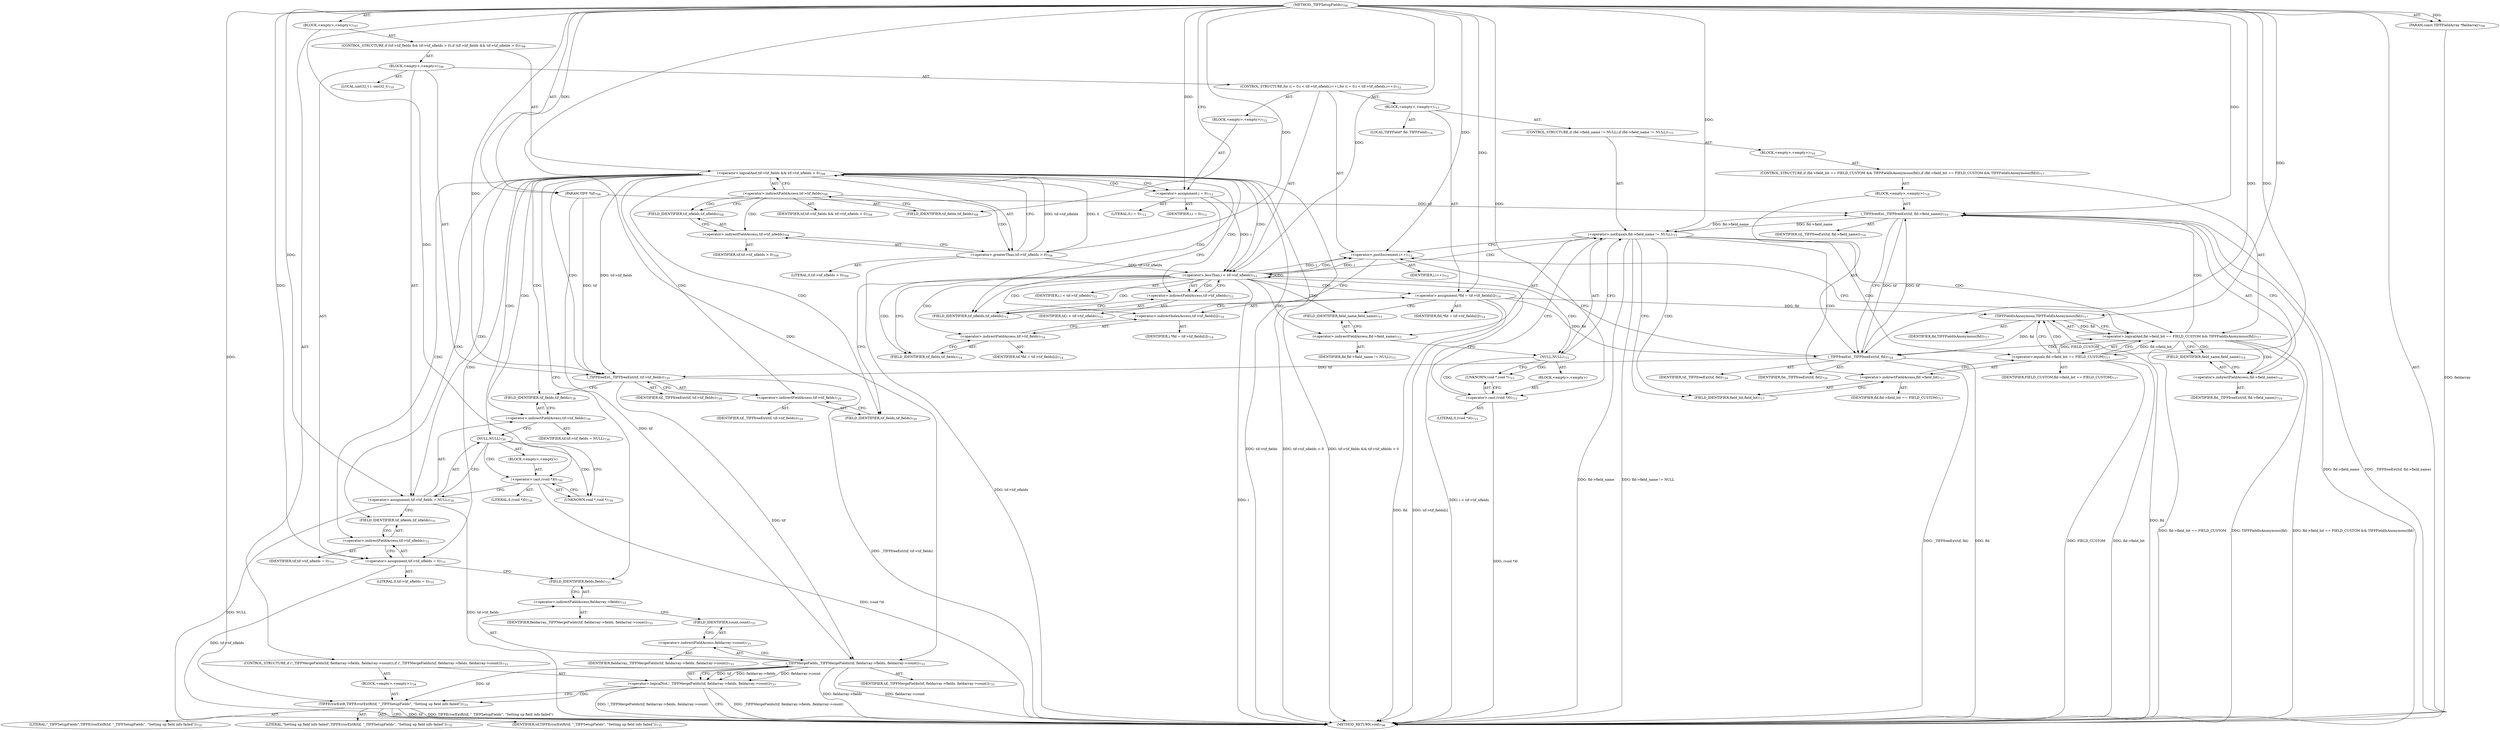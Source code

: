 digraph "_TIFFSetupFields" {  
"26693" [label = <(METHOD,_TIFFSetupFields)<SUB>706</SUB>> ]
"26694" [label = <(PARAM,TIFF *tif)<SUB>706</SUB>> ]
"26695" [label = <(PARAM,const TIFFFieldArray *fieldarray)<SUB>706</SUB>> ]
"26696" [label = <(BLOCK,&lt;empty&gt;,&lt;empty&gt;)<SUB>707</SUB>> ]
"26697" [label = <(CONTROL_STRUCTURE,if (tif-&gt;tif_fields &amp;&amp; tif-&gt;tif_nfields &gt; 0),if (tif-&gt;tif_fields &amp;&amp; tif-&gt;tif_nfields &gt; 0))<SUB>708</SUB>> ]
"26698" [label = <(&lt;operator&gt;.logicalAnd,tif-&gt;tif_fields &amp;&amp; tif-&gt;tif_nfields &gt; 0)<SUB>708</SUB>> ]
"26699" [label = <(&lt;operator&gt;.indirectFieldAccess,tif-&gt;tif_fields)<SUB>708</SUB>> ]
"26700" [label = <(IDENTIFIER,tif,tif-&gt;tif_fields &amp;&amp; tif-&gt;tif_nfields &gt; 0)<SUB>708</SUB>> ]
"26701" [label = <(FIELD_IDENTIFIER,tif_fields,tif_fields)<SUB>708</SUB>> ]
"26702" [label = <(&lt;operator&gt;.greaterThan,tif-&gt;tif_nfields &gt; 0)<SUB>708</SUB>> ]
"26703" [label = <(&lt;operator&gt;.indirectFieldAccess,tif-&gt;tif_nfields)<SUB>708</SUB>> ]
"26704" [label = <(IDENTIFIER,tif,tif-&gt;tif_nfields &gt; 0)<SUB>708</SUB>> ]
"26705" [label = <(FIELD_IDENTIFIER,tif_nfields,tif_nfields)<SUB>708</SUB>> ]
"26706" [label = <(LITERAL,0,tif-&gt;tif_nfields &gt; 0)<SUB>708</SUB>> ]
"26707" [label = <(BLOCK,&lt;empty&gt;,&lt;empty&gt;)<SUB>709</SUB>> ]
"26708" [label = <(LOCAL,uint32_t i: uint32_t)<SUB>710</SUB>> ]
"26709" [label = <(CONTROL_STRUCTURE,for (i = 0;i &lt; tif-&gt;tif_nfields;i++),for (i = 0;i &lt; tif-&gt;tif_nfields;i++))<SUB>712</SUB>> ]
"26710" [label = <(BLOCK,&lt;empty&gt;,&lt;empty&gt;)<SUB>712</SUB>> ]
"26711" [label = <(&lt;operator&gt;.assignment,i = 0)<SUB>712</SUB>> ]
"26712" [label = <(IDENTIFIER,i,i = 0)<SUB>712</SUB>> ]
"26713" [label = <(LITERAL,0,i = 0)<SUB>712</SUB>> ]
"26714" [label = <(&lt;operator&gt;.lessThan,i &lt; tif-&gt;tif_nfields)<SUB>712</SUB>> ]
"26715" [label = <(IDENTIFIER,i,i &lt; tif-&gt;tif_nfields)<SUB>712</SUB>> ]
"26716" [label = <(&lt;operator&gt;.indirectFieldAccess,tif-&gt;tif_nfields)<SUB>712</SUB>> ]
"26717" [label = <(IDENTIFIER,tif,i &lt; tif-&gt;tif_nfields)<SUB>712</SUB>> ]
"26718" [label = <(FIELD_IDENTIFIER,tif_nfields,tif_nfields)<SUB>712</SUB>> ]
"26719" [label = <(&lt;operator&gt;.postIncrement,i++)<SUB>712</SUB>> ]
"26720" [label = <(IDENTIFIER,i,i++)<SUB>712</SUB>> ]
"26721" [label = <(BLOCK,&lt;empty&gt;,&lt;empty&gt;)<SUB>713</SUB>> ]
"26722" [label = <(LOCAL,TIFFField* fld: TIFFField)<SUB>714</SUB>> ]
"26723" [label = <(&lt;operator&gt;.assignment,*fld = tif-&gt;tif_fields[i])<SUB>714</SUB>> ]
"26724" [label = <(IDENTIFIER,fld,*fld = tif-&gt;tif_fields[i])<SUB>714</SUB>> ]
"26725" [label = <(&lt;operator&gt;.indirectIndexAccess,tif-&gt;tif_fields[i])<SUB>714</SUB>> ]
"26726" [label = <(&lt;operator&gt;.indirectFieldAccess,tif-&gt;tif_fields)<SUB>714</SUB>> ]
"26727" [label = <(IDENTIFIER,tif,*fld = tif-&gt;tif_fields[i])<SUB>714</SUB>> ]
"26728" [label = <(FIELD_IDENTIFIER,tif_fields,tif_fields)<SUB>714</SUB>> ]
"26729" [label = <(IDENTIFIER,i,*fld = tif-&gt;tif_fields[i])<SUB>714</SUB>> ]
"26730" [label = <(CONTROL_STRUCTURE,if (fld-&gt;field_name != NULL),if (fld-&gt;field_name != NULL))<SUB>715</SUB>> ]
"26731" [label = <(&lt;operator&gt;.notEquals,fld-&gt;field_name != NULL)<SUB>715</SUB>> ]
"26732" [label = <(&lt;operator&gt;.indirectFieldAccess,fld-&gt;field_name)<SUB>715</SUB>> ]
"26733" [label = <(IDENTIFIER,fld,fld-&gt;field_name != NULL)<SUB>715</SUB>> ]
"26734" [label = <(FIELD_IDENTIFIER,field_name,field_name)<SUB>715</SUB>> ]
"26735" [label = <(NULL,NULL)<SUB>715</SUB>> ]
"26736" [label = <(BLOCK,&lt;empty&gt;,&lt;empty&gt;)> ]
"26737" [label = <(&lt;operator&gt;.cast,(void *)0)<SUB>715</SUB>> ]
"26738" [label = <(UNKNOWN,void *,void *)<SUB>715</SUB>> ]
"26739" [label = <(LITERAL,0,(void *)0)<SUB>715</SUB>> ]
"26740" [label = <(BLOCK,&lt;empty&gt;,&lt;empty&gt;)<SUB>716</SUB>> ]
"26741" [label = <(CONTROL_STRUCTURE,if (fld-&gt;field_bit == FIELD_CUSTOM &amp;&amp; TIFFFieldIsAnonymous(fld)),if (fld-&gt;field_bit == FIELD_CUSTOM &amp;&amp; TIFFFieldIsAnonymous(fld)))<SUB>717</SUB>> ]
"26742" [label = <(&lt;operator&gt;.logicalAnd,fld-&gt;field_bit == FIELD_CUSTOM &amp;&amp; TIFFFieldIsAnonymous(fld))<SUB>717</SUB>> ]
"26743" [label = <(&lt;operator&gt;.equals,fld-&gt;field_bit == FIELD_CUSTOM)<SUB>717</SUB>> ]
"26744" [label = <(&lt;operator&gt;.indirectFieldAccess,fld-&gt;field_bit)<SUB>717</SUB>> ]
"26745" [label = <(IDENTIFIER,fld,fld-&gt;field_bit == FIELD_CUSTOM)<SUB>717</SUB>> ]
"26746" [label = <(FIELD_IDENTIFIER,field_bit,field_bit)<SUB>717</SUB>> ]
"26747" [label = <(IDENTIFIER,FIELD_CUSTOM,fld-&gt;field_bit == FIELD_CUSTOM)<SUB>717</SUB>> ]
"26748" [label = <(TIFFFieldIsAnonymous,TIFFFieldIsAnonymous(fld))<SUB>717</SUB>> ]
"26749" [label = <(IDENTIFIER,fld,TIFFFieldIsAnonymous(fld))<SUB>717</SUB>> ]
"26750" [label = <(BLOCK,&lt;empty&gt;,&lt;empty&gt;)<SUB>718</SUB>> ]
"26751" [label = <(_TIFFfreeExt,_TIFFfreeExt(tif, fld-&gt;field_name))<SUB>719</SUB>> ]
"26752" [label = <(IDENTIFIER,tif,_TIFFfreeExt(tif, fld-&gt;field_name))<SUB>719</SUB>> ]
"26753" [label = <(&lt;operator&gt;.indirectFieldAccess,fld-&gt;field_name)<SUB>719</SUB>> ]
"26754" [label = <(IDENTIFIER,fld,_TIFFfreeExt(tif, fld-&gt;field_name))<SUB>719</SUB>> ]
"26755" [label = <(FIELD_IDENTIFIER,field_name,field_name)<SUB>719</SUB>> ]
"26756" [label = <(_TIFFfreeExt,_TIFFfreeExt(tif, fld))<SUB>724</SUB>> ]
"26757" [label = <(IDENTIFIER,tif,_TIFFfreeExt(tif, fld))<SUB>724</SUB>> ]
"26758" [label = <(IDENTIFIER,fld,_TIFFfreeExt(tif, fld))<SUB>724</SUB>> ]
"26759" [label = <(_TIFFfreeExt,_TIFFfreeExt(tif, tif-&gt;tif_fields))<SUB>729</SUB>> ]
"26760" [label = <(IDENTIFIER,tif,_TIFFfreeExt(tif, tif-&gt;tif_fields))<SUB>729</SUB>> ]
"26761" [label = <(&lt;operator&gt;.indirectFieldAccess,tif-&gt;tif_fields)<SUB>729</SUB>> ]
"26762" [label = <(IDENTIFIER,tif,_TIFFfreeExt(tif, tif-&gt;tif_fields))<SUB>729</SUB>> ]
"26763" [label = <(FIELD_IDENTIFIER,tif_fields,tif_fields)<SUB>729</SUB>> ]
"26764" [label = <(&lt;operator&gt;.assignment,tif-&gt;tif_fields = NULL)<SUB>730</SUB>> ]
"26765" [label = <(&lt;operator&gt;.indirectFieldAccess,tif-&gt;tif_fields)<SUB>730</SUB>> ]
"26766" [label = <(IDENTIFIER,tif,tif-&gt;tif_fields = NULL)<SUB>730</SUB>> ]
"26767" [label = <(FIELD_IDENTIFIER,tif_fields,tif_fields)<SUB>730</SUB>> ]
"26768" [label = <(NULL,NULL)<SUB>730</SUB>> ]
"26769" [label = <(BLOCK,&lt;empty&gt;,&lt;empty&gt;)> ]
"26770" [label = <(&lt;operator&gt;.cast,(void *)0)<SUB>730</SUB>> ]
"26771" [label = <(UNKNOWN,void *,void *)<SUB>730</SUB>> ]
"26772" [label = <(LITERAL,0,(void *)0)<SUB>730</SUB>> ]
"26773" [label = <(&lt;operator&gt;.assignment,tif-&gt;tif_nfields = 0)<SUB>731</SUB>> ]
"26774" [label = <(&lt;operator&gt;.indirectFieldAccess,tif-&gt;tif_nfields)<SUB>731</SUB>> ]
"26775" [label = <(IDENTIFIER,tif,tif-&gt;tif_nfields = 0)<SUB>731</SUB>> ]
"26776" [label = <(FIELD_IDENTIFIER,tif_nfields,tif_nfields)<SUB>731</SUB>> ]
"26777" [label = <(LITERAL,0,tif-&gt;tif_nfields = 0)<SUB>731</SUB>> ]
"26778" [label = <(CONTROL_STRUCTURE,if (!_TIFFMergeFields(tif, fieldarray-&gt;fields, fieldarray-&gt;count)),if (!_TIFFMergeFields(tif, fieldarray-&gt;fields, fieldarray-&gt;count)))<SUB>733</SUB>> ]
"26779" [label = <(&lt;operator&gt;.logicalNot,!_TIFFMergeFields(tif, fieldarray-&gt;fields, fieldarray-&gt;count))<SUB>733</SUB>> ]
"26780" [label = <(_TIFFMergeFields,_TIFFMergeFields(tif, fieldarray-&gt;fields, fieldarray-&gt;count))<SUB>733</SUB>> ]
"26781" [label = <(IDENTIFIER,tif,_TIFFMergeFields(tif, fieldarray-&gt;fields, fieldarray-&gt;count))<SUB>733</SUB>> ]
"26782" [label = <(&lt;operator&gt;.indirectFieldAccess,fieldarray-&gt;fields)<SUB>733</SUB>> ]
"26783" [label = <(IDENTIFIER,fieldarray,_TIFFMergeFields(tif, fieldarray-&gt;fields, fieldarray-&gt;count))<SUB>733</SUB>> ]
"26784" [label = <(FIELD_IDENTIFIER,fields,fields)<SUB>733</SUB>> ]
"26785" [label = <(&lt;operator&gt;.indirectFieldAccess,fieldarray-&gt;count)<SUB>733</SUB>> ]
"26786" [label = <(IDENTIFIER,fieldarray,_TIFFMergeFields(tif, fieldarray-&gt;fields, fieldarray-&gt;count))<SUB>733</SUB>> ]
"26787" [label = <(FIELD_IDENTIFIER,count,count)<SUB>733</SUB>> ]
"26788" [label = <(BLOCK,&lt;empty&gt;,&lt;empty&gt;)<SUB>734</SUB>> ]
"26789" [label = <(TIFFErrorExtR,TIFFErrorExtR(tif, &quot;_TIFFSetupFields&quot;, &quot;Setting up field info failed&quot;))<SUB>735</SUB>> ]
"26790" [label = <(IDENTIFIER,tif,TIFFErrorExtR(tif, &quot;_TIFFSetupFields&quot;, &quot;Setting up field info failed&quot;))<SUB>735</SUB>> ]
"26791" [label = <(LITERAL,&quot;_TIFFSetupFields&quot;,TIFFErrorExtR(tif, &quot;_TIFFSetupFields&quot;, &quot;Setting up field info failed&quot;))<SUB>735</SUB>> ]
"26792" [label = <(LITERAL,&quot;Setting up field info failed&quot;,TIFFErrorExtR(tif, &quot;_TIFFSetupFields&quot;, &quot;Setting up field info failed&quot;))<SUB>735</SUB>> ]
"26793" [label = <(METHOD_RETURN,void)<SUB>706</SUB>> ]
  "26693" -> "26694"  [ label = "AST: "] 
  "26693" -> "26695"  [ label = "AST: "] 
  "26693" -> "26696"  [ label = "AST: "] 
  "26693" -> "26793"  [ label = "AST: "] 
  "26696" -> "26697"  [ label = "AST: "] 
  "26696" -> "26778"  [ label = "AST: "] 
  "26697" -> "26698"  [ label = "AST: "] 
  "26697" -> "26707"  [ label = "AST: "] 
  "26698" -> "26699"  [ label = "AST: "] 
  "26698" -> "26702"  [ label = "AST: "] 
  "26699" -> "26700"  [ label = "AST: "] 
  "26699" -> "26701"  [ label = "AST: "] 
  "26702" -> "26703"  [ label = "AST: "] 
  "26702" -> "26706"  [ label = "AST: "] 
  "26703" -> "26704"  [ label = "AST: "] 
  "26703" -> "26705"  [ label = "AST: "] 
  "26707" -> "26708"  [ label = "AST: "] 
  "26707" -> "26709"  [ label = "AST: "] 
  "26707" -> "26759"  [ label = "AST: "] 
  "26707" -> "26764"  [ label = "AST: "] 
  "26707" -> "26773"  [ label = "AST: "] 
  "26709" -> "26710"  [ label = "AST: "] 
  "26709" -> "26714"  [ label = "AST: "] 
  "26709" -> "26719"  [ label = "AST: "] 
  "26709" -> "26721"  [ label = "AST: "] 
  "26710" -> "26711"  [ label = "AST: "] 
  "26711" -> "26712"  [ label = "AST: "] 
  "26711" -> "26713"  [ label = "AST: "] 
  "26714" -> "26715"  [ label = "AST: "] 
  "26714" -> "26716"  [ label = "AST: "] 
  "26716" -> "26717"  [ label = "AST: "] 
  "26716" -> "26718"  [ label = "AST: "] 
  "26719" -> "26720"  [ label = "AST: "] 
  "26721" -> "26722"  [ label = "AST: "] 
  "26721" -> "26723"  [ label = "AST: "] 
  "26721" -> "26730"  [ label = "AST: "] 
  "26723" -> "26724"  [ label = "AST: "] 
  "26723" -> "26725"  [ label = "AST: "] 
  "26725" -> "26726"  [ label = "AST: "] 
  "26725" -> "26729"  [ label = "AST: "] 
  "26726" -> "26727"  [ label = "AST: "] 
  "26726" -> "26728"  [ label = "AST: "] 
  "26730" -> "26731"  [ label = "AST: "] 
  "26730" -> "26740"  [ label = "AST: "] 
  "26731" -> "26732"  [ label = "AST: "] 
  "26731" -> "26735"  [ label = "AST: "] 
  "26732" -> "26733"  [ label = "AST: "] 
  "26732" -> "26734"  [ label = "AST: "] 
  "26735" -> "26736"  [ label = "AST: "] 
  "26736" -> "26737"  [ label = "AST: "] 
  "26737" -> "26738"  [ label = "AST: "] 
  "26737" -> "26739"  [ label = "AST: "] 
  "26740" -> "26741"  [ label = "AST: "] 
  "26741" -> "26742"  [ label = "AST: "] 
  "26741" -> "26750"  [ label = "AST: "] 
  "26742" -> "26743"  [ label = "AST: "] 
  "26742" -> "26748"  [ label = "AST: "] 
  "26743" -> "26744"  [ label = "AST: "] 
  "26743" -> "26747"  [ label = "AST: "] 
  "26744" -> "26745"  [ label = "AST: "] 
  "26744" -> "26746"  [ label = "AST: "] 
  "26748" -> "26749"  [ label = "AST: "] 
  "26750" -> "26751"  [ label = "AST: "] 
  "26750" -> "26756"  [ label = "AST: "] 
  "26751" -> "26752"  [ label = "AST: "] 
  "26751" -> "26753"  [ label = "AST: "] 
  "26753" -> "26754"  [ label = "AST: "] 
  "26753" -> "26755"  [ label = "AST: "] 
  "26756" -> "26757"  [ label = "AST: "] 
  "26756" -> "26758"  [ label = "AST: "] 
  "26759" -> "26760"  [ label = "AST: "] 
  "26759" -> "26761"  [ label = "AST: "] 
  "26761" -> "26762"  [ label = "AST: "] 
  "26761" -> "26763"  [ label = "AST: "] 
  "26764" -> "26765"  [ label = "AST: "] 
  "26764" -> "26768"  [ label = "AST: "] 
  "26765" -> "26766"  [ label = "AST: "] 
  "26765" -> "26767"  [ label = "AST: "] 
  "26768" -> "26769"  [ label = "AST: "] 
  "26769" -> "26770"  [ label = "AST: "] 
  "26770" -> "26771"  [ label = "AST: "] 
  "26770" -> "26772"  [ label = "AST: "] 
  "26773" -> "26774"  [ label = "AST: "] 
  "26773" -> "26777"  [ label = "AST: "] 
  "26774" -> "26775"  [ label = "AST: "] 
  "26774" -> "26776"  [ label = "AST: "] 
  "26778" -> "26779"  [ label = "AST: "] 
  "26778" -> "26788"  [ label = "AST: "] 
  "26779" -> "26780"  [ label = "AST: "] 
  "26780" -> "26781"  [ label = "AST: "] 
  "26780" -> "26782"  [ label = "AST: "] 
  "26780" -> "26785"  [ label = "AST: "] 
  "26782" -> "26783"  [ label = "AST: "] 
  "26782" -> "26784"  [ label = "AST: "] 
  "26785" -> "26786"  [ label = "AST: "] 
  "26785" -> "26787"  [ label = "AST: "] 
  "26788" -> "26789"  [ label = "AST: "] 
  "26789" -> "26790"  [ label = "AST: "] 
  "26789" -> "26791"  [ label = "AST: "] 
  "26789" -> "26792"  [ label = "AST: "] 
  "26698" -> "26711"  [ label = "CFG: "] 
  "26698" -> "26784"  [ label = "CFG: "] 
  "26779" -> "26793"  [ label = "CFG: "] 
  "26779" -> "26789"  [ label = "CFG: "] 
  "26699" -> "26698"  [ label = "CFG: "] 
  "26699" -> "26705"  [ label = "CFG: "] 
  "26702" -> "26698"  [ label = "CFG: "] 
  "26759" -> "26767"  [ label = "CFG: "] 
  "26764" -> "26776"  [ label = "CFG: "] 
  "26773" -> "26784"  [ label = "CFG: "] 
  "26780" -> "26779"  [ label = "CFG: "] 
  "26789" -> "26793"  [ label = "CFG: "] 
  "26701" -> "26699"  [ label = "CFG: "] 
  "26703" -> "26702"  [ label = "CFG: "] 
  "26714" -> "26728"  [ label = "CFG: "] 
  "26714" -> "26763"  [ label = "CFG: "] 
  "26719" -> "26718"  [ label = "CFG: "] 
  "26761" -> "26759"  [ label = "CFG: "] 
  "26765" -> "26768"  [ label = "CFG: "] 
  "26768" -> "26771"  [ label = "CFG: "] 
  "26768" -> "26764"  [ label = "CFG: "] 
  "26774" -> "26773"  [ label = "CFG: "] 
  "26782" -> "26787"  [ label = "CFG: "] 
  "26785" -> "26780"  [ label = "CFG: "] 
  "26705" -> "26703"  [ label = "CFG: "] 
  "26711" -> "26718"  [ label = "CFG: "] 
  "26716" -> "26714"  [ label = "CFG: "] 
  "26723" -> "26734"  [ label = "CFG: "] 
  "26763" -> "26761"  [ label = "CFG: "] 
  "26767" -> "26765"  [ label = "CFG: "] 
  "26776" -> "26774"  [ label = "CFG: "] 
  "26784" -> "26782"  [ label = "CFG: "] 
  "26787" -> "26785"  [ label = "CFG: "] 
  "26718" -> "26716"  [ label = "CFG: "] 
  "26725" -> "26723"  [ label = "CFG: "] 
  "26731" -> "26746"  [ label = "CFG: "] 
  "26731" -> "26719"  [ label = "CFG: "] 
  "26770" -> "26764"  [ label = "CFG: "] 
  "26726" -> "26725"  [ label = "CFG: "] 
  "26732" -> "26735"  [ label = "CFG: "] 
  "26735" -> "26738"  [ label = "CFG: "] 
  "26735" -> "26731"  [ label = "CFG: "] 
  "26771" -> "26770"  [ label = "CFG: "] 
  "26728" -> "26726"  [ label = "CFG: "] 
  "26734" -> "26732"  [ label = "CFG: "] 
  "26742" -> "26755"  [ label = "CFG: "] 
  "26742" -> "26719"  [ label = "CFG: "] 
  "26737" -> "26731"  [ label = "CFG: "] 
  "26743" -> "26742"  [ label = "CFG: "] 
  "26743" -> "26748"  [ label = "CFG: "] 
  "26748" -> "26742"  [ label = "CFG: "] 
  "26751" -> "26756"  [ label = "CFG: "] 
  "26756" -> "26719"  [ label = "CFG: "] 
  "26738" -> "26737"  [ label = "CFG: "] 
  "26744" -> "26743"  [ label = "CFG: "] 
  "26753" -> "26751"  [ label = "CFG: "] 
  "26746" -> "26744"  [ label = "CFG: "] 
  "26755" -> "26753"  [ label = "CFG: "] 
  "26693" -> "26701"  [ label = "CFG: "] 
  "26695" -> "26793"  [ label = "DDG: fieldarray"] 
  "26698" -> "26793"  [ label = "DDG: tif-&gt;tif_fields"] 
  "26702" -> "26793"  [ label = "DDG: tif-&gt;tif_nfields"] 
  "26698" -> "26793"  [ label = "DDG: tif-&gt;tif_nfields &gt; 0"] 
  "26698" -> "26793"  [ label = "DDG: tif-&gt;tif_fields &amp;&amp; tif-&gt;tif_nfields &gt; 0"] 
  "26714" -> "26793"  [ label = "DDG: i"] 
  "26714" -> "26793"  [ label = "DDG: i &lt; tif-&gt;tif_nfields"] 
  "26759" -> "26793"  [ label = "DDG: _TIFFfreeExt(tif, tif-&gt;tif_fields)"] 
  "26764" -> "26793"  [ label = "DDG: tif-&gt;tif_fields"] 
  "26764" -> "26793"  [ label = "DDG: NULL"] 
  "26770" -> "26793"  [ label = "DDG: (void *)0"] 
  "26773" -> "26793"  [ label = "DDG: tif-&gt;tif_nfields"] 
  "26780" -> "26793"  [ label = "DDG: fieldarray-&gt;fields"] 
  "26780" -> "26793"  [ label = "DDG: fieldarray-&gt;count"] 
  "26779" -> "26793"  [ label = "DDG: _TIFFMergeFields(tif, fieldarray-&gt;fields, fieldarray-&gt;count)"] 
  "26779" -> "26793"  [ label = "DDG: !_TIFFMergeFields(tif, fieldarray-&gt;fields, fieldarray-&gt;count)"] 
  "26789" -> "26793"  [ label = "DDG: tif"] 
  "26789" -> "26793"  [ label = "DDG: TIFFErrorExtR(tif, &quot;_TIFFSetupFields&quot;, &quot;Setting up field info failed&quot;)"] 
  "26723" -> "26793"  [ label = "DDG: fld"] 
  "26723" -> "26793"  [ label = "DDG: tif-&gt;tif_fields[i]"] 
  "26731" -> "26793"  [ label = "DDG: fld-&gt;field_name"] 
  "26737" -> "26793"  [ label = "DDG: (void *)0"] 
  "26731" -> "26793"  [ label = "DDG: fld-&gt;field_name != NULL"] 
  "26743" -> "26793"  [ label = "DDG: fld-&gt;field_bit"] 
  "26742" -> "26793"  [ label = "DDG: fld-&gt;field_bit == FIELD_CUSTOM"] 
  "26748" -> "26793"  [ label = "DDG: fld"] 
  "26742" -> "26793"  [ label = "DDG: TIFFFieldIsAnonymous(fld)"] 
  "26742" -> "26793"  [ label = "DDG: fld-&gt;field_bit == FIELD_CUSTOM &amp;&amp; TIFFFieldIsAnonymous(fld)"] 
  "26751" -> "26793"  [ label = "DDG: fld-&gt;field_name"] 
  "26751" -> "26793"  [ label = "DDG: _TIFFfreeExt(tif, fld-&gt;field_name)"] 
  "26756" -> "26793"  [ label = "DDG: fld"] 
  "26756" -> "26793"  [ label = "DDG: _TIFFfreeExt(tif, fld)"] 
  "26743" -> "26793"  [ label = "DDG: FIELD_CUSTOM"] 
  "26693" -> "26694"  [ label = "DDG: "] 
  "26693" -> "26695"  [ label = "DDG: "] 
  "26702" -> "26698"  [ label = "DDG: tif-&gt;tif_nfields"] 
  "26702" -> "26698"  [ label = "DDG: 0"] 
  "26693" -> "26764"  [ label = "DDG: "] 
  "26693" -> "26773"  [ label = "DDG: "] 
  "26780" -> "26779"  [ label = "DDG: tif"] 
  "26780" -> "26779"  [ label = "DDG: fieldarray-&gt;fields"] 
  "26780" -> "26779"  [ label = "DDG: fieldarray-&gt;count"] 
  "26693" -> "26702"  [ label = "DDG: "] 
  "26756" -> "26759"  [ label = "DDG: tif"] 
  "26694" -> "26759"  [ label = "DDG: tif"] 
  "26693" -> "26759"  [ label = "DDG: "] 
  "26698" -> "26759"  [ label = "DDG: tif-&gt;tif_fields"] 
  "26759" -> "26780"  [ label = "DDG: tif"] 
  "26694" -> "26780"  [ label = "DDG: tif"] 
  "26693" -> "26780"  [ label = "DDG: "] 
  "26780" -> "26789"  [ label = "DDG: tif"] 
  "26693" -> "26789"  [ label = "DDG: "] 
  "26693" -> "26711"  [ label = "DDG: "] 
  "26711" -> "26714"  [ label = "DDG: i"] 
  "26719" -> "26714"  [ label = "DDG: i"] 
  "26693" -> "26714"  [ label = "DDG: "] 
  "26702" -> "26714"  [ label = "DDG: tif-&gt;tif_nfields"] 
  "26714" -> "26719"  [ label = "DDG: i"] 
  "26693" -> "26719"  [ label = "DDG: "] 
  "26693" -> "26723"  [ label = "DDG: "] 
  "26693" -> "26770"  [ label = "DDG: "] 
  "26751" -> "26731"  [ label = "DDG: fld-&gt;field_name"] 
  "26693" -> "26731"  [ label = "DDG: "] 
  "26693" -> "26737"  [ label = "DDG: "] 
  "26743" -> "26742"  [ label = "DDG: fld-&gt;field_bit"] 
  "26743" -> "26742"  [ label = "DDG: FIELD_CUSTOM"] 
  "26748" -> "26742"  [ label = "DDG: fld"] 
  "26693" -> "26743"  [ label = "DDG: "] 
  "26723" -> "26748"  [ label = "DDG: fld"] 
  "26693" -> "26748"  [ label = "DDG: "] 
  "26756" -> "26751"  [ label = "DDG: tif"] 
  "26694" -> "26751"  [ label = "DDG: tif"] 
  "26693" -> "26751"  [ label = "DDG: "] 
  "26731" -> "26751"  [ label = "DDG: fld-&gt;field_name"] 
  "26751" -> "26756"  [ label = "DDG: tif"] 
  "26693" -> "26756"  [ label = "DDG: "] 
  "26723" -> "26756"  [ label = "DDG: fld"] 
  "26748" -> "26756"  [ label = "DDG: fld"] 
  "26698" -> "26767"  [ label = "CDG: "] 
  "26698" -> "26714"  [ label = "CDG: "] 
  "26698" -> "26761"  [ label = "CDG: "] 
  "26698" -> "26765"  [ label = "CDG: "] 
  "26698" -> "26773"  [ label = "CDG: "] 
  "26698" -> "26718"  [ label = "CDG: "] 
  "26698" -> "26764"  [ label = "CDG: "] 
  "26698" -> "26776"  [ label = "CDG: "] 
  "26698" -> "26711"  [ label = "CDG: "] 
  "26698" -> "26763"  [ label = "CDG: "] 
  "26698" -> "26759"  [ label = "CDG: "] 
  "26698" -> "26768"  [ label = "CDG: "] 
  "26698" -> "26716"  [ label = "CDG: "] 
  "26698" -> "26774"  [ label = "CDG: "] 
  "26779" -> "26789"  [ label = "CDG: "] 
  "26699" -> "26703"  [ label = "CDG: "] 
  "26699" -> "26702"  [ label = "CDG: "] 
  "26699" -> "26705"  [ label = "CDG: "] 
  "26714" -> "26735"  [ label = "CDG: "] 
  "26714" -> "26714"  [ label = "CDG: "] 
  "26714" -> "26728"  [ label = "CDG: "] 
  "26714" -> "26731"  [ label = "CDG: "] 
  "26714" -> "26723"  [ label = "CDG: "] 
  "26714" -> "26726"  [ label = "CDG: "] 
  "26714" -> "26718"  [ label = "CDG: "] 
  "26714" -> "26732"  [ label = "CDG: "] 
  "26714" -> "26719"  [ label = "CDG: "] 
  "26714" -> "26734"  [ label = "CDG: "] 
  "26714" -> "26716"  [ label = "CDG: "] 
  "26714" -> "26725"  [ label = "CDG: "] 
  "26768" -> "26771"  [ label = "CDG: "] 
  "26768" -> "26770"  [ label = "CDG: "] 
  "26731" -> "26744"  [ label = "CDG: "] 
  "26731" -> "26743"  [ label = "CDG: "] 
  "26731" -> "26746"  [ label = "CDG: "] 
  "26731" -> "26742"  [ label = "CDG: "] 
  "26735" -> "26737"  [ label = "CDG: "] 
  "26735" -> "26738"  [ label = "CDG: "] 
  "26742" -> "26753"  [ label = "CDG: "] 
  "26742" -> "26756"  [ label = "CDG: "] 
  "26742" -> "26751"  [ label = "CDG: "] 
  "26742" -> "26755"  [ label = "CDG: "] 
  "26743" -> "26748"  [ label = "CDG: "] 
}
